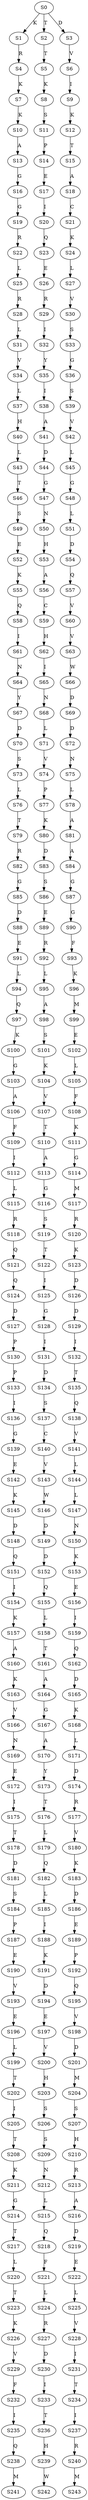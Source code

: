 strict digraph  {
	S0 -> S1 [ label = K ];
	S0 -> S2 [ label = T ];
	S0 -> S3 [ label = D ];
	S1 -> S4 [ label = R ];
	S2 -> S5 [ label = T ];
	S3 -> S6 [ label = V ];
	S4 -> S7 [ label = K ];
	S5 -> S8 [ label = K ];
	S6 -> S9 [ label = I ];
	S7 -> S10 [ label = K ];
	S8 -> S11 [ label = S ];
	S9 -> S12 [ label = K ];
	S10 -> S13 [ label = A ];
	S11 -> S14 [ label = P ];
	S12 -> S15 [ label = T ];
	S13 -> S16 [ label = G ];
	S14 -> S17 [ label = E ];
	S15 -> S18 [ label = A ];
	S16 -> S19 [ label = G ];
	S17 -> S20 [ label = I ];
	S18 -> S21 [ label = C ];
	S19 -> S22 [ label = R ];
	S20 -> S23 [ label = Q ];
	S21 -> S24 [ label = K ];
	S22 -> S25 [ label = L ];
	S23 -> S26 [ label = E ];
	S24 -> S27 [ label = L ];
	S25 -> S28 [ label = R ];
	S26 -> S29 [ label = R ];
	S27 -> S30 [ label = V ];
	S28 -> S31 [ label = L ];
	S29 -> S32 [ label = I ];
	S30 -> S33 [ label = S ];
	S31 -> S34 [ label = V ];
	S32 -> S35 [ label = Y ];
	S33 -> S36 [ label = G ];
	S34 -> S37 [ label = L ];
	S35 -> S38 [ label = I ];
	S36 -> S39 [ label = S ];
	S37 -> S40 [ label = H ];
	S38 -> S41 [ label = A ];
	S39 -> S42 [ label = V ];
	S40 -> S43 [ label = L ];
	S41 -> S44 [ label = D ];
	S42 -> S45 [ label = L ];
	S43 -> S46 [ label = T ];
	S44 -> S47 [ label = G ];
	S45 -> S48 [ label = G ];
	S46 -> S49 [ label = S ];
	S47 -> S50 [ label = N ];
	S48 -> S51 [ label = L ];
	S49 -> S52 [ label = E ];
	S50 -> S53 [ label = H ];
	S51 -> S54 [ label = D ];
	S52 -> S55 [ label = K ];
	S53 -> S56 [ label = A ];
	S54 -> S57 [ label = Q ];
	S55 -> S58 [ label = Q ];
	S56 -> S59 [ label = C ];
	S57 -> S60 [ label = V ];
	S58 -> S61 [ label = I ];
	S59 -> S62 [ label = H ];
	S60 -> S63 [ label = V ];
	S61 -> S64 [ label = N ];
	S62 -> S65 [ label = I ];
	S63 -> S66 [ label = W ];
	S64 -> S67 [ label = Y ];
	S65 -> S68 [ label = N ];
	S66 -> S69 [ label = D ];
	S67 -> S70 [ label = D ];
	S68 -> S71 [ label = L ];
	S69 -> S72 [ label = D ];
	S70 -> S73 [ label = S ];
	S71 -> S74 [ label = V ];
	S72 -> S75 [ label = N ];
	S73 -> S76 [ label = L ];
	S74 -> S77 [ label = P ];
	S75 -> S78 [ label = L ];
	S76 -> S79 [ label = T ];
	S77 -> S80 [ label = K ];
	S78 -> S81 [ label = A ];
	S79 -> S82 [ label = R ];
	S80 -> S83 [ label = D ];
	S81 -> S84 [ label = A ];
	S82 -> S85 [ label = G ];
	S83 -> S86 [ label = S ];
	S84 -> S87 [ label = G ];
	S85 -> S88 [ label = D ];
	S86 -> S89 [ label = E ];
	S87 -> S90 [ label = G ];
	S88 -> S91 [ label = E ];
	S89 -> S92 [ label = R ];
	S90 -> S93 [ label = F ];
	S91 -> S94 [ label = L ];
	S92 -> S95 [ label = L ];
	S93 -> S96 [ label = K ];
	S94 -> S97 [ label = Q ];
	S95 -> S98 [ label = A ];
	S96 -> S99 [ label = M ];
	S97 -> S100 [ label = K ];
	S98 -> S101 [ label = S ];
	S99 -> S102 [ label = E ];
	S100 -> S103 [ label = G ];
	S101 -> S104 [ label = K ];
	S102 -> S105 [ label = L ];
	S103 -> S106 [ label = A ];
	S104 -> S107 [ label = V ];
	S105 -> S108 [ label = F ];
	S106 -> S109 [ label = F ];
	S107 -> S110 [ label = T ];
	S108 -> S111 [ label = K ];
	S109 -> S112 [ label = I ];
	S110 -> S113 [ label = A ];
	S111 -> S114 [ label = G ];
	S112 -> S115 [ label = L ];
	S113 -> S116 [ label = G ];
	S114 -> S117 [ label = M ];
	S115 -> S118 [ label = R ];
	S116 -> S119 [ label = S ];
	S117 -> S120 [ label = R ];
	S118 -> S121 [ label = Q ];
	S119 -> S122 [ label = T ];
	S120 -> S123 [ label = K ];
	S121 -> S124 [ label = Q ];
	S122 -> S125 [ label = I ];
	S123 -> S126 [ label = D ];
	S124 -> S127 [ label = D ];
	S125 -> S128 [ label = G ];
	S126 -> S129 [ label = D ];
	S127 -> S130 [ label = P ];
	S128 -> S131 [ label = I ];
	S129 -> S132 [ label = I ];
	S130 -> S133 [ label = P ];
	S131 -> S134 [ label = D ];
	S132 -> S135 [ label = T ];
	S133 -> S136 [ label = I ];
	S134 -> S137 [ label = S ];
	S135 -> S138 [ label = Q ];
	S136 -> S139 [ label = G ];
	S137 -> S140 [ label = C ];
	S138 -> S141 [ label = V ];
	S139 -> S142 [ label = E ];
	S140 -> S143 [ label = V ];
	S141 -> S144 [ label = L ];
	S142 -> S145 [ label = K ];
	S143 -> S146 [ label = W ];
	S144 -> S147 [ label = L ];
	S145 -> S148 [ label = D ];
	S146 -> S149 [ label = D ];
	S147 -> S150 [ label = N ];
	S148 -> S151 [ label = Q ];
	S149 -> S152 [ label = D ];
	S150 -> S153 [ label = K ];
	S151 -> S154 [ label = I ];
	S152 -> S155 [ label = Q ];
	S153 -> S156 [ label = E ];
	S154 -> S157 [ label = K ];
	S155 -> S158 [ label = L ];
	S156 -> S159 [ label = I ];
	S157 -> S160 [ label = A ];
	S158 -> S161 [ label = T ];
	S159 -> S162 [ label = Q ];
	S160 -> S163 [ label = K ];
	S161 -> S164 [ label = A ];
	S162 -> S165 [ label = D ];
	S163 -> S166 [ label = V ];
	S164 -> S167 [ label = G ];
	S165 -> S168 [ label = K ];
	S166 -> S169 [ label = N ];
	S167 -> S170 [ label = A ];
	S168 -> S171 [ label = L ];
	S169 -> S172 [ label = E ];
	S170 -> S173 [ label = Y ];
	S171 -> S174 [ label = D ];
	S172 -> S175 [ label = I ];
	S173 -> S176 [ label = T ];
	S174 -> S177 [ label = R ];
	S175 -> S178 [ label = T ];
	S176 -> S179 [ label = L ];
	S177 -> S180 [ label = V ];
	S178 -> S181 [ label = D ];
	S179 -> S182 [ label = Q ];
	S180 -> S183 [ label = K ];
	S181 -> S184 [ label = S ];
	S182 -> S185 [ label = L ];
	S183 -> S186 [ label = D ];
	S184 -> S187 [ label = P ];
	S185 -> S188 [ label = I ];
	S186 -> S189 [ label = E ];
	S187 -> S190 [ label = E ];
	S188 -> S191 [ label = K ];
	S189 -> S192 [ label = P ];
	S190 -> S193 [ label = V ];
	S191 -> S194 [ label = D ];
	S192 -> S195 [ label = Q ];
	S193 -> S196 [ label = E ];
	S194 -> S197 [ label = E ];
	S195 -> S198 [ label = V ];
	S196 -> S199 [ label = L ];
	S197 -> S200 [ label = V ];
	S198 -> S201 [ label = D ];
	S199 -> S202 [ label = T ];
	S200 -> S203 [ label = H ];
	S201 -> S204 [ label = M ];
	S202 -> S205 [ label = I ];
	S203 -> S206 [ label = S ];
	S204 -> S207 [ label = S ];
	S205 -> S208 [ label = T ];
	S206 -> S209 [ label = S ];
	S207 -> S210 [ label = H ];
	S208 -> S211 [ label = K ];
	S209 -> S212 [ label = N ];
	S210 -> S213 [ label = R ];
	S211 -> S214 [ label = G ];
	S212 -> S215 [ label = L ];
	S213 -> S216 [ label = A ];
	S214 -> S217 [ label = T ];
	S215 -> S218 [ label = Q ];
	S216 -> S219 [ label = D ];
	S217 -> S220 [ label = L ];
	S218 -> S221 [ label = F ];
	S219 -> S222 [ label = E ];
	S220 -> S223 [ label = T ];
	S221 -> S224 [ label = L ];
	S222 -> S225 [ label = L ];
	S223 -> S226 [ label = K ];
	S224 -> S227 [ label = R ];
	S225 -> S228 [ label = V ];
	S226 -> S229 [ label = V ];
	S227 -> S230 [ label = D ];
	S228 -> S231 [ label = I ];
	S229 -> S232 [ label = F ];
	S230 -> S233 [ label = I ];
	S231 -> S234 [ label = T ];
	S232 -> S235 [ label = I ];
	S233 -> S236 [ label = T ];
	S234 -> S237 [ label = I ];
	S235 -> S238 [ label = Q ];
	S236 -> S239 [ label = H ];
	S237 -> S240 [ label = R ];
	S238 -> S241 [ label = M ];
	S239 -> S242 [ label = W ];
	S240 -> S243 [ label = M ];
}
